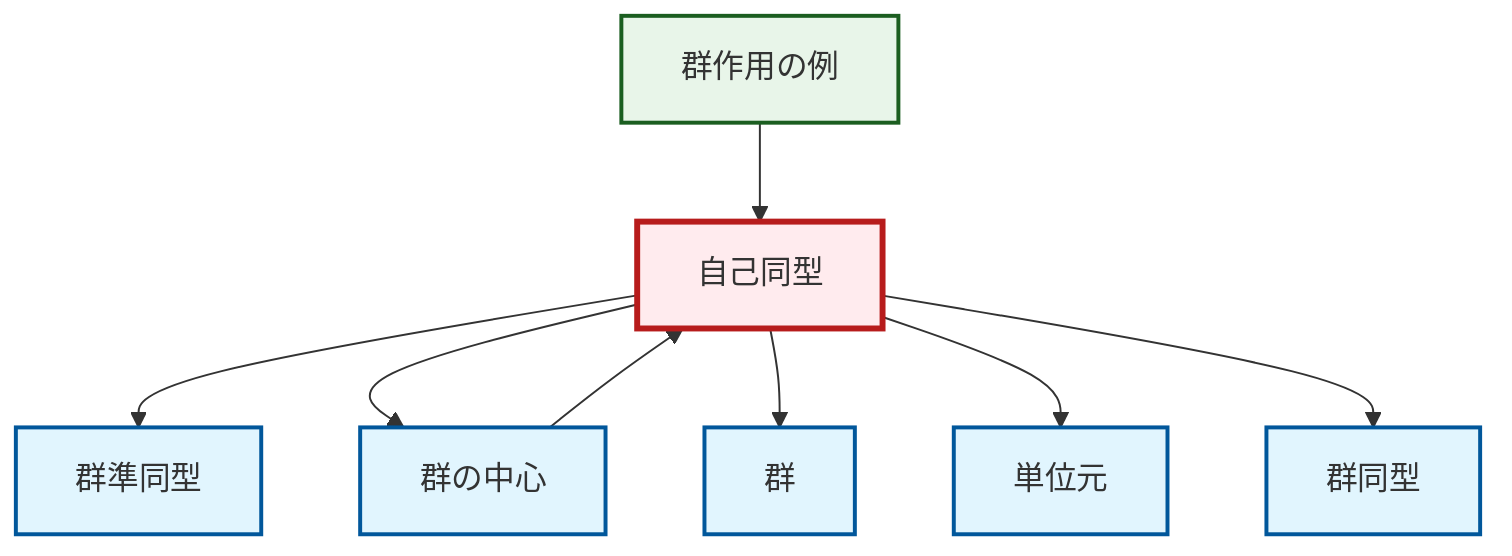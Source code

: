graph TD
    classDef definition fill:#e1f5fe,stroke:#01579b,stroke-width:2px
    classDef theorem fill:#f3e5f5,stroke:#4a148c,stroke-width:2px
    classDef axiom fill:#fff3e0,stroke:#e65100,stroke-width:2px
    classDef example fill:#e8f5e9,stroke:#1b5e20,stroke-width:2px
    classDef current fill:#ffebee,stroke:#b71c1c,stroke-width:3px
    def-automorphism["自己同型"]:::definition
    def-group["群"]:::definition
    def-identity-element["単位元"]:::definition
    def-homomorphism["群準同型"]:::definition
    def-center-of-group["群の中心"]:::definition
    ex-group-action-examples["群作用の例"]:::example
    def-isomorphism["群同型"]:::definition
    def-automorphism --> def-homomorphism
    ex-group-action-examples --> def-automorphism
    def-center-of-group --> def-automorphism
    def-automorphism --> def-center-of-group
    def-automorphism --> def-group
    def-automorphism --> def-identity-element
    def-automorphism --> def-isomorphism
    class def-automorphism current